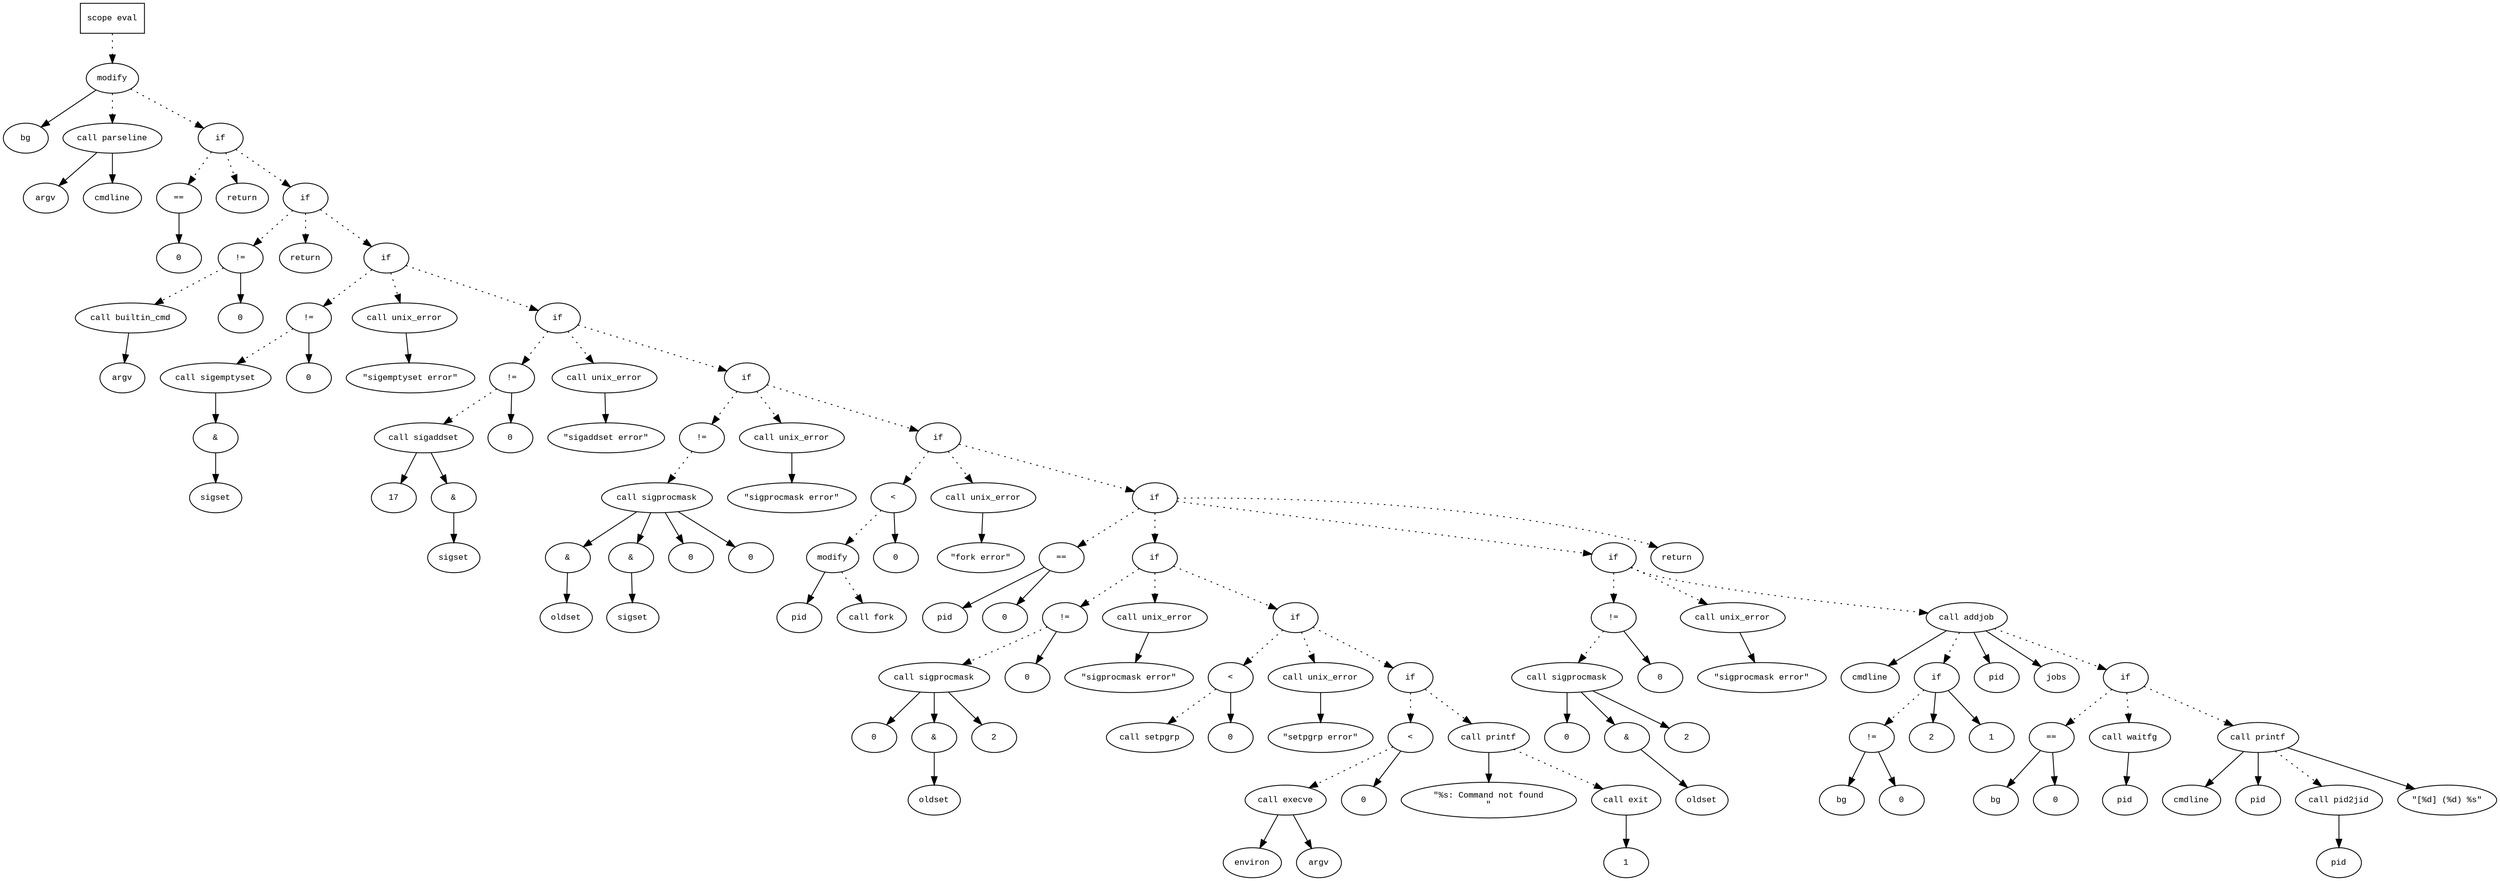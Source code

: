 digraph AST {
  graph [fontname="Times New Roman",fontsize=10];
  node  [fontname="Courier New",fontsize=10];
  edge  [fontname="Times New Roman",fontsize=10];

  node1 [label="scope eval",shape=box];
  node2 [label="modify",shape=ellipse];
  node3 [label="bg",shape=ellipse];
  node2 -> node3;
  node4 [label="call parseline",shape=ellipse];
  node5 [label="argv",shape=ellipse];
  node4 -> node5;
  node6 [label="cmdline",shape=ellipse];
  node4 -> node6;
  node2 -> node4 [style=dotted];
  node1 -> node2 [style=dotted];
  node7 [label="if",shape=ellipse];
  node2 -> node7 [style=dotted];
  node8 [label="==",shape=ellipse];
  node9 [label="0",shape=ellipse];
  node8 -> node9;
  node7 -> node8 [style=dotted];
  node10 [label="return",shape=ellipse];
  node7 -> node10 [style=dotted];
  node11 [label="if",shape=ellipse];
  node7 -> node11 [style=dotted];
  node12 [label="!=",shape=ellipse];
  node13 [label="call builtin_cmd",shape=ellipse];
  node14 [label="argv",shape=ellipse];
  node13 -> node14;
  node12 -> node13 [style=dotted];
  node15 [label="0",shape=ellipse];
  node12 -> node15;
  node11 -> node12 [style=dotted];
  node16 [label="return",shape=ellipse];
  node11 -> node16 [style=dotted];
  node17 [label="if",shape=ellipse];
  node11 -> node17 [style=dotted];
  node18 [label="!=",shape=ellipse];
  node19 [label="call sigemptyset",shape=ellipse];
  node20 [label="&",shape=ellipse];
  node19 -> node20;
  node21 [label="sigset",shape=ellipse];
  node20 -> node21;
  node18 -> node19 [style=dotted];
  node22 [label="0",shape=ellipse];
  node18 -> node22;
  node17 -> node18 [style=dotted];
  node23 [label="call unix_error",shape=ellipse];
  node24 [label="\"sigemptyset error\"",shape=ellipse];
  node23 -> node24;
  node17 -> node23 [style=dotted];
  node25 [label="if",shape=ellipse];
  node17 -> node25 [style=dotted];
  node26 [label="!=",shape=ellipse];
  node27 [label="call sigaddset",shape=ellipse];
  node28 [label="17",shape=ellipse];
  node27 -> node28;
  node29 [label="&",shape=ellipse];
  node27 -> node29;
  node30 [label="sigset",shape=ellipse];
  node29 -> node30;
  node26 -> node27 [style=dotted];
  node31 [label="0",shape=ellipse];
  node26 -> node31;
  node25 -> node26 [style=dotted];
  node32 [label="call unix_error",shape=ellipse];
  node33 [label="\"sigaddset error\"",shape=ellipse];
  node32 -> node33;
  node25 -> node32 [style=dotted];
  node34 [label="if",shape=ellipse];
  node25 -> node34 [style=dotted];
  node35 [label="!=",shape=ellipse];
  node36 [label="call sigprocmask",shape=ellipse];
  node37 [label="&",shape=ellipse];
  node36 -> node37;
  node38 [label="oldset",shape=ellipse];
  node37 -> node38;
  node39 [label="&",shape=ellipse];
  node36 -> node39;
  node40 [label="sigset",shape=ellipse];
  node39 -> node40;
  node41 [label="0",shape=ellipse];
  node36 -> node41;
  node35 -> node36 [style=dotted];
  node42 [label="0",shape=ellipse];
  node36 -> node42;
  node34 -> node35 [style=dotted];
  node43 [label="call unix_error",shape=ellipse];
  node44 [label="\"sigprocmask error\"",shape=ellipse];
  node43 -> node44;
  node34 -> node43 [style=dotted];
  node45 [label="if",shape=ellipse];
  node34 -> node45 [style=dotted];
  node46 [label="<",shape=ellipse];
  node47 [label="modify",shape=ellipse];
  node48 [label="pid",shape=ellipse];
  node47 -> node48;
  node49 [label="call fork",shape=ellipse];
  node47 -> node49 [style=dotted];
  node46 -> node47 [style=dotted];
  node50 [label="0",shape=ellipse];
  node46 -> node50;
  node45 -> node46 [style=dotted];
  node51 [label="call unix_error",shape=ellipse];
  node52 [label="\"fork error\"",shape=ellipse];
  node51 -> node52;
  node45 -> node51 [style=dotted];
  node53 [label="if",shape=ellipse];
  node45 -> node53 [style=dotted];
  node54 [label="==",shape=ellipse];
  node55 [label="pid",shape=ellipse];
  node54 -> node55;
  node56 [label="0",shape=ellipse];
  node54 -> node56;
  node53 -> node54 [style=dotted];
  node57 [label="if",shape=ellipse];
  node53 -> node57 [style=dotted];
  node58 [label="!=",shape=ellipse];
  node59 [label="call sigprocmask",shape=ellipse];
  node60 [label="0",shape=ellipse];
  node59 -> node60;
  node61 [label="&",shape=ellipse];
  node59 -> node61;
  node62 [label="oldset",shape=ellipse];
  node61 -> node62;
  node63 [label="2",shape=ellipse];
  node59 -> node63;
  node58 -> node59 [style=dotted];
  node64 [label="0",shape=ellipse];
  node58 -> node64;
  node57 -> node58 [style=dotted];
  node65 [label="call unix_error",shape=ellipse];
  node66 [label="\"sigprocmask error\"",shape=ellipse];
  node65 -> node66;
  node57 -> node65 [style=dotted];
  node67 [label="if",shape=ellipse];
  node57 -> node67 [style=dotted];
  node68 [label="<",shape=ellipse];
  node69 [label="call setpgrp",shape=ellipse];
  node68 -> node69 [style=dotted];
  node70 [label="0",shape=ellipse];
  node68 -> node70;
  node67 -> node68 [style=dotted];
  node71 [label="call unix_error",shape=ellipse];
  node72 [label="\"setpgrp error\"",shape=ellipse];
  node71 -> node72;
  node67 -> node71 [style=dotted];
  node73 [label="if",shape=ellipse];
  node67 -> node73 [style=dotted];
  node74 [label="<",shape=ellipse];
  node75 [label="call execve",shape=ellipse];
  node76 [label="environ",shape=ellipse];
  node75 -> node76;
  node77 [label="argv",shape=ellipse];
  node75 -> node77;
  node74 -> node75 [style=dotted];
  node78 [label="0",shape=ellipse];
  node74 -> node78;
  node73 -> node74 [style=dotted];
  node79 [label="call printf",shape=ellipse];
  node80 [label="\"%s: Command not found
\"",shape=ellipse];
  node79 -> node80;
  node73 -> node79 [style=dotted];
  node81 [label="call exit",shape=ellipse];
  node82 [label="1",shape=ellipse];
  node81 -> node82;
  node79 -> node81 [style=dotted];
  node83 [label="if",shape=ellipse];
  node53 -> node83 [style=dotted];
  node84 [label="!=",shape=ellipse];
  node85 [label="call sigprocmask",shape=ellipse];
  node86 [label="0",shape=ellipse];
  node85 -> node86;
  node87 [label="&",shape=ellipse];
  node85 -> node87;
  node88 [label="oldset",shape=ellipse];
  node87 -> node88;
  node89 [label="2",shape=ellipse];
  node85 -> node89;
  node84 -> node85 [style=dotted];
  node90 [label="0",shape=ellipse];
  node84 -> node90;
  node83 -> node84 [style=dotted];
  node91 [label="call unix_error",shape=ellipse];
  node92 [label="\"sigprocmask error\"",shape=ellipse];
  node91 -> node92;
  node83 -> node91 [style=dotted];
  node93 [label="call addjob",shape=ellipse];
  node94 [label="cmdline",shape=ellipse];
  node93 -> node94;
  node95 [label="if",shape=ellipse];
  node93 -> node95 [style=dotted];
  node96 [label="!=",shape=ellipse];
  node97 [label="bg",shape=ellipse];
  node96 -> node97;
  node98 [label="0",shape=ellipse];
  node96 -> node98;
  node95 -> node96 [style=dotted];
  node99 [label="2",shape=ellipse];
  node95 -> node99;
  node100 [label="1",shape=ellipse];
  node95 -> node100;
  node101 [label="pid",shape=ellipse];
  node93 -> node101;
  node102 [label="jobs",shape=ellipse];
  node93 -> node102;
  node83 -> node93 [style=dotted];
  node103 [label="if",shape=ellipse];
  node93 -> node103 [style=dotted];
  node104 [label="==",shape=ellipse];
  node105 [label="bg",shape=ellipse];
  node104 -> node105;
  node106 [label="0",shape=ellipse];
  node104 -> node106;
  node103 -> node104 [style=dotted];
  node107 [label="call waitfg",shape=ellipse];
  node108 [label="pid",shape=ellipse];
  node107 -> node108;
  node103 -> node107 [style=dotted];
  node109 [label="call printf",shape=ellipse];
  node110 [label="cmdline",shape=ellipse];
  node109 -> node110;
  node111 [label="pid",shape=ellipse];
  node109 -> node111;
  node112 [label="call pid2jid",shape=ellipse];
  node113 [label="pid",shape=ellipse];
  node112 -> node113;
  node109 -> node112 [style=dotted];
  node114 [label="\"[%d] (%d) %s\"",shape=ellipse];
  node109 -> node114;
  node103 -> node109 [style=dotted];
  node115 [label="return",shape=ellipse];
  node53 -> node115 [style=dotted];
} 